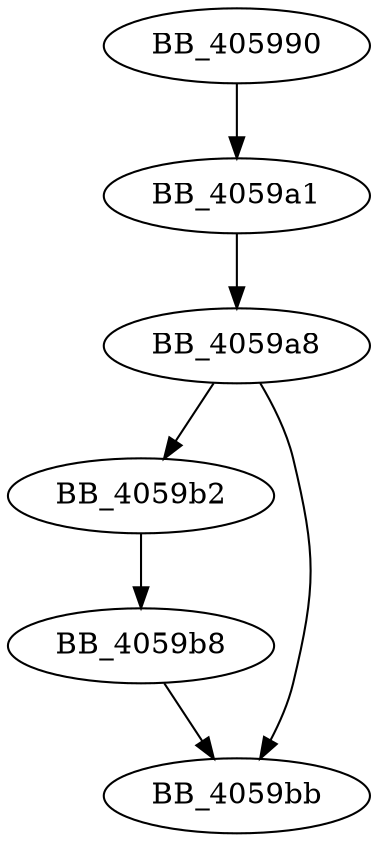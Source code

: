 DiGraph sub_405990{
BB_405990->BB_4059a1
BB_4059a1->BB_4059a8
BB_4059a8->BB_4059b2
BB_4059a8->BB_4059bb
BB_4059b2->BB_4059b8
BB_4059b8->BB_4059bb
}
